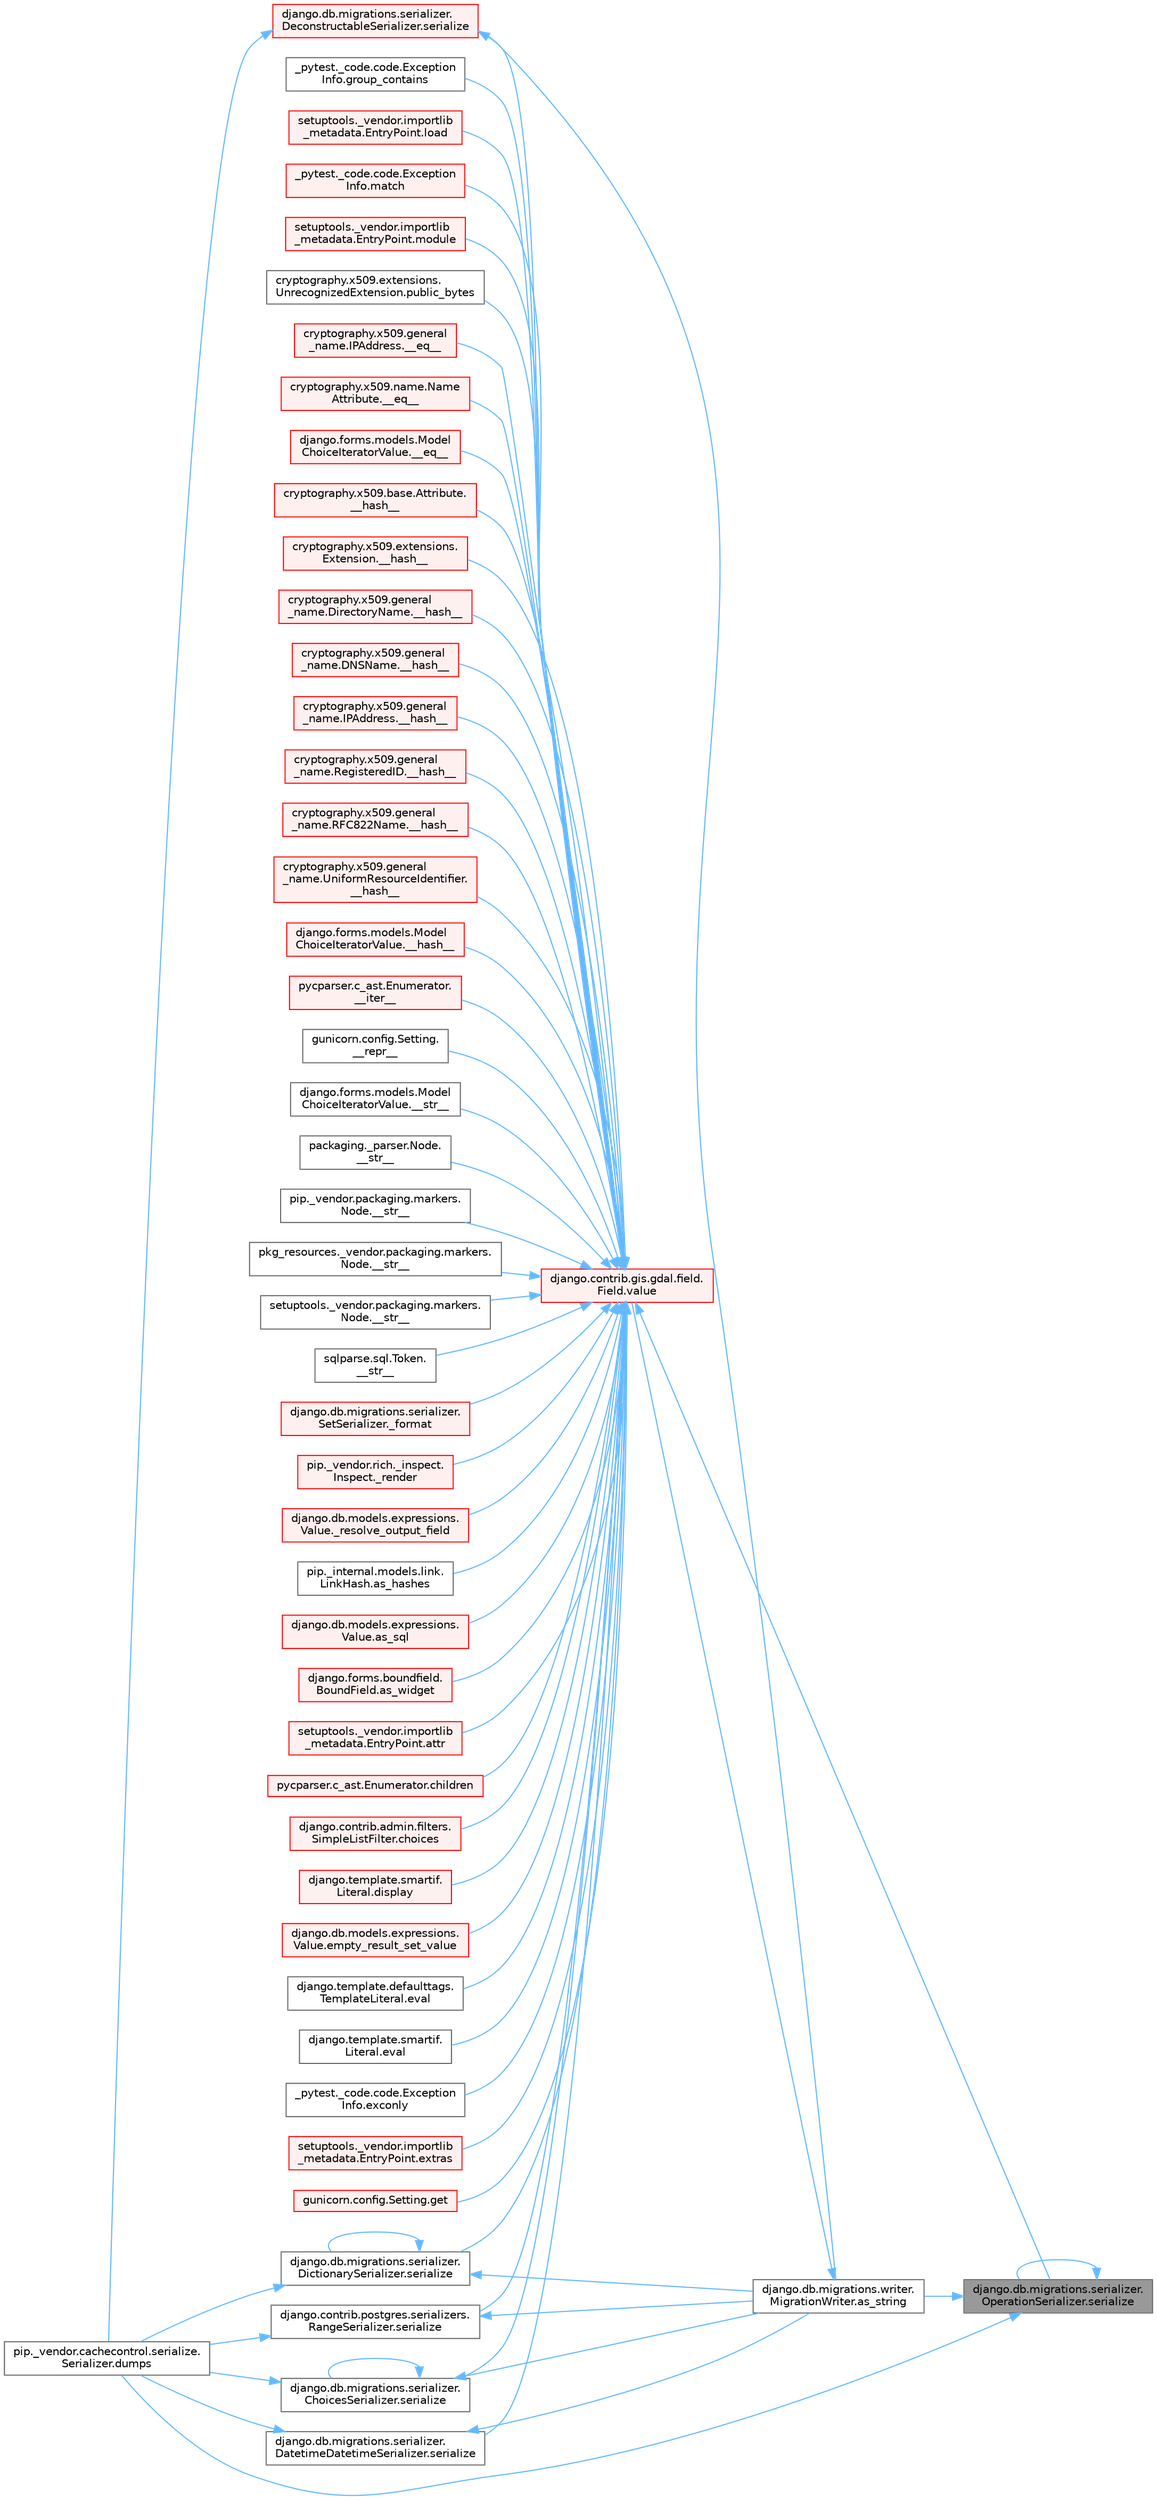 digraph "django.db.migrations.serializer.OperationSerializer.serialize"
{
 // LATEX_PDF_SIZE
  bgcolor="transparent";
  edge [fontname=Helvetica,fontsize=10,labelfontname=Helvetica,labelfontsize=10];
  node [fontname=Helvetica,fontsize=10,shape=box,height=0.2,width=0.4];
  rankdir="RL";
  Node1 [id="Node000001",label="django.db.migrations.serializer.\lOperationSerializer.serialize",height=0.2,width=0.4,color="gray40", fillcolor="grey60", style="filled", fontcolor="black",tooltip=" "];
  Node1 -> Node2 [id="edge1_Node000001_Node000002",dir="back",color="steelblue1",style="solid",tooltip=" "];
  Node2 [id="Node000002",label="django.db.migrations.writer.\lMigrationWriter.as_string",height=0.2,width=0.4,color="grey40", fillcolor="white", style="filled",URL="$classdjango_1_1db_1_1migrations_1_1writer_1_1_migration_writer.html#a4cf831cf0ce1f20f21c7e5ce5ec60980",tooltip=" "];
  Node2 -> Node3 [id="edge2_Node000002_Node000003",dir="back",color="steelblue1",style="solid",tooltip=" "];
  Node3 [id="Node000003",label="django.contrib.gis.gdal.field.\lField.value",height=0.2,width=0.4,color="red", fillcolor="#FFF0F0", style="filled",URL="$classdjango_1_1contrib_1_1gis_1_1gdal_1_1field_1_1_field.html#a0534fa49aaead023461bb9458776c33c",tooltip=" "];
  Node3 -> Node4 [id="edge3_Node000003_Node000004",dir="back",color="steelblue1",style="solid",tooltip=" "];
  Node4 [id="Node000004",label="cryptography.x509.general\l_name.IPAddress.__eq__",height=0.2,width=0.4,color="red", fillcolor="#FFF0F0", style="filled",URL="$classcryptography_1_1x509_1_1general__name_1_1_i_p_address.html#a9f03c0f27b7fab1555e850429408e0c6",tooltip=" "];
  Node3 -> Node13 [id="edge4_Node000003_Node000013",dir="back",color="steelblue1",style="solid",tooltip=" "];
  Node13 [id="Node000013",label="cryptography.x509.name.Name\lAttribute.__eq__",height=0.2,width=0.4,color="red", fillcolor="#FFF0F0", style="filled",URL="$classcryptography_1_1x509_1_1name_1_1_name_attribute.html#a3f7665b71204e40b3ad9e6f6cbd9c76b",tooltip=" "];
  Node3 -> Node14 [id="edge5_Node000003_Node000014",dir="back",color="steelblue1",style="solid",tooltip=" "];
  Node14 [id="Node000014",label="django.forms.models.Model\lChoiceIteratorValue.__eq__",height=0.2,width=0.4,color="red", fillcolor="#FFF0F0", style="filled",URL="$classdjango_1_1forms_1_1models_1_1_model_choice_iterator_value.html#a5e0a7c8283981cabbbd59372a3664ba4",tooltip=" "];
  Node3 -> Node15 [id="edge6_Node000003_Node000015",dir="back",color="steelblue1",style="solid",tooltip=" "];
  Node15 [id="Node000015",label="cryptography.x509.base.Attribute.\l__hash__",height=0.2,width=0.4,color="red", fillcolor="#FFF0F0", style="filled",URL="$classcryptography_1_1x509_1_1base_1_1_attribute.html#ac75831a8a55d19823de67d9bd79fea12",tooltip=" "];
  Node3 -> Node18 [id="edge7_Node000003_Node000018",dir="back",color="steelblue1",style="solid",tooltip=" "];
  Node18 [id="Node000018",label="cryptography.x509.extensions.\lExtension.__hash__",height=0.2,width=0.4,color="red", fillcolor="#FFF0F0", style="filled",URL="$classcryptography_1_1x509_1_1extensions_1_1_extension.html#a7744510faba9373c947790041c25021e",tooltip=" "];
  Node3 -> Node19 [id="edge8_Node000003_Node000019",dir="back",color="steelblue1",style="solid",tooltip=" "];
  Node19 [id="Node000019",label="cryptography.x509.general\l_name.DirectoryName.__hash__",height=0.2,width=0.4,color="red", fillcolor="#FFF0F0", style="filled",URL="$classcryptography_1_1x509_1_1general__name_1_1_directory_name.html#a72d42dff890691a0b51125ae2f26044e",tooltip=" "];
  Node3 -> Node20 [id="edge9_Node000003_Node000020",dir="back",color="steelblue1",style="solid",tooltip=" "];
  Node20 [id="Node000020",label="cryptography.x509.general\l_name.DNSName.__hash__",height=0.2,width=0.4,color="red", fillcolor="#FFF0F0", style="filled",URL="$classcryptography_1_1x509_1_1general__name_1_1_d_n_s_name.html#a460f8dfd06b7596ce04fd2167416fded",tooltip=" "];
  Node3 -> Node21 [id="edge10_Node000003_Node000021",dir="back",color="steelblue1",style="solid",tooltip=" "];
  Node21 [id="Node000021",label="cryptography.x509.general\l_name.IPAddress.__hash__",height=0.2,width=0.4,color="red", fillcolor="#FFF0F0", style="filled",URL="$classcryptography_1_1x509_1_1general__name_1_1_i_p_address.html#ab656cae16308d1b2937a28d05fb6c4d0",tooltip=" "];
  Node3 -> Node22 [id="edge11_Node000003_Node000022",dir="back",color="steelblue1",style="solid",tooltip=" "];
  Node22 [id="Node000022",label="cryptography.x509.general\l_name.RegisteredID.__hash__",height=0.2,width=0.4,color="red", fillcolor="#FFF0F0", style="filled",URL="$classcryptography_1_1x509_1_1general__name_1_1_registered_i_d.html#af8d2046e0999f369244c67c2198733a7",tooltip=" "];
  Node3 -> Node23 [id="edge12_Node000003_Node000023",dir="back",color="steelblue1",style="solid",tooltip=" "];
  Node23 [id="Node000023",label="cryptography.x509.general\l_name.RFC822Name.__hash__",height=0.2,width=0.4,color="red", fillcolor="#FFF0F0", style="filled",URL="$classcryptography_1_1x509_1_1general__name_1_1_r_f_c822_name.html#a81035374ac9fb28683c691986d008647",tooltip=" "];
  Node3 -> Node24 [id="edge13_Node000003_Node000024",dir="back",color="steelblue1",style="solid",tooltip=" "];
  Node24 [id="Node000024",label="cryptography.x509.general\l_name.UniformResourceIdentifier.\l__hash__",height=0.2,width=0.4,color="red", fillcolor="#FFF0F0", style="filled",URL="$classcryptography_1_1x509_1_1general__name_1_1_uniform_resource_identifier.html#ac855ede87ae6fe5259923efe7a93fb86",tooltip=" "];
  Node3 -> Node25 [id="edge14_Node000003_Node000025",dir="back",color="steelblue1",style="solid",tooltip=" "];
  Node25 [id="Node000025",label="django.forms.models.Model\lChoiceIteratorValue.__hash__",height=0.2,width=0.4,color="red", fillcolor="#FFF0F0", style="filled",URL="$classdjango_1_1forms_1_1models_1_1_model_choice_iterator_value.html#a4e38034545989b541d673781515faa87",tooltip=" "];
  Node3 -> Node26 [id="edge15_Node000003_Node000026",dir="back",color="steelblue1",style="solid",tooltip=" "];
  Node26 [id="Node000026",label="pycparser.c_ast.Enumerator.\l__iter__",height=0.2,width=0.4,color="red", fillcolor="#FFF0F0", style="filled",URL="$classpycparser_1_1c__ast_1_1_enumerator.html#a3cf4b212d12eecc5f6dc9519e168e4d6",tooltip=" "];
  Node3 -> Node29 [id="edge16_Node000003_Node000029",dir="back",color="steelblue1",style="solid",tooltip=" "];
  Node29 [id="Node000029",label="gunicorn.config.Setting.\l__repr__",height=0.2,width=0.4,color="grey40", fillcolor="white", style="filled",URL="$classgunicorn_1_1config_1_1_setting.html#aac61cf1b2eeb8df9723694b12567d07b",tooltip=" "];
  Node3 -> Node30 [id="edge17_Node000003_Node000030",dir="back",color="steelblue1",style="solid",tooltip=" "];
  Node30 [id="Node000030",label="django.forms.models.Model\lChoiceIteratorValue.__str__",height=0.2,width=0.4,color="grey40", fillcolor="white", style="filled",URL="$classdjango_1_1forms_1_1models_1_1_model_choice_iterator_value.html#afbc2913ec5456c1b548c158e842675e8",tooltip=" "];
  Node3 -> Node31 [id="edge18_Node000003_Node000031",dir="back",color="steelblue1",style="solid",tooltip=" "];
  Node31 [id="Node000031",label="packaging._parser.Node.\l__str__",height=0.2,width=0.4,color="grey40", fillcolor="white", style="filled",URL="$classpackaging_1_1__parser_1_1_node.html#a9e6bb62d834f746ff13813cd8b633ee9",tooltip=" "];
  Node3 -> Node32 [id="edge19_Node000003_Node000032",dir="back",color="steelblue1",style="solid",tooltip=" "];
  Node32 [id="Node000032",label="pip._vendor.packaging.markers.\lNode.__str__",height=0.2,width=0.4,color="grey40", fillcolor="white", style="filled",URL="$classpip_1_1__vendor_1_1packaging_1_1markers_1_1_node.html#a62e2e518274efa7011d55b0db12e61b6",tooltip=" "];
  Node3 -> Node33 [id="edge20_Node000003_Node000033",dir="back",color="steelblue1",style="solid",tooltip=" "];
  Node33 [id="Node000033",label="pkg_resources._vendor.packaging.markers.\lNode.__str__",height=0.2,width=0.4,color="grey40", fillcolor="white", style="filled",URL="$classpkg__resources_1_1__vendor_1_1packaging_1_1markers_1_1_node.html#a497b7878028993667ba8cac3657c571e",tooltip=" "];
  Node3 -> Node34 [id="edge21_Node000003_Node000034",dir="back",color="steelblue1",style="solid",tooltip=" "];
  Node34 [id="Node000034",label="setuptools._vendor.packaging.markers.\lNode.__str__",height=0.2,width=0.4,color="grey40", fillcolor="white", style="filled",URL="$classsetuptools_1_1__vendor_1_1packaging_1_1markers_1_1_node.html#a61cd93b00c64e6b2b8c4c35028463f98",tooltip=" "];
  Node3 -> Node35 [id="edge22_Node000003_Node000035",dir="back",color="steelblue1",style="solid",tooltip=" "];
  Node35 [id="Node000035",label="sqlparse.sql.Token.\l__str__",height=0.2,width=0.4,color="grey40", fillcolor="white", style="filled",URL="$classsqlparse_1_1sql_1_1_token.html#a256bde9f3e5675c64ead73d8d2d9dede",tooltip=" "];
  Node3 -> Node36 [id="edge23_Node000003_Node000036",dir="back",color="steelblue1",style="solid",tooltip=" "];
  Node36 [id="Node000036",label="django.db.migrations.serializer.\lSetSerializer._format",height=0.2,width=0.4,color="red", fillcolor="#FFF0F0", style="filled",URL="$classdjango_1_1db_1_1migrations_1_1serializer_1_1_set_serializer.html#a1d6076a3f50e13eb091ca873f4e98a04",tooltip=" "];
  Node3 -> Node947 [id="edge24_Node000003_Node000947",dir="back",color="steelblue1",style="solid",tooltip=" "];
  Node947 [id="Node000947",label="pip._vendor.rich._inspect.\lInspect._render",height=0.2,width=0.4,color="red", fillcolor="#FFF0F0", style="filled",URL="$classpip_1_1__vendor_1_1rich_1_1__inspect_1_1_inspect.html#a9bb6dcacc52f9f07c1d4b7f526789003",tooltip=" "];
  Node3 -> Node1970 [id="edge25_Node000003_Node001970",dir="back",color="steelblue1",style="solid",tooltip=" "];
  Node1970 [id="Node001970",label="django.db.models.expressions.\lValue._resolve_output_field",height=0.2,width=0.4,color="red", fillcolor="#FFF0F0", style="filled",URL="$classdjango_1_1db_1_1models_1_1expressions_1_1_value.html#af1af121c7b76f0e7325f3276049675dd",tooltip=" "];
  Node3 -> Node1208 [id="edge26_Node000003_Node001208",dir="back",color="steelblue1",style="solid",tooltip=" "];
  Node1208 [id="Node001208",label="pip._internal.models.link.\lLinkHash.as_hashes",height=0.2,width=0.4,color="grey40", fillcolor="white", style="filled",URL="$classpip_1_1__internal_1_1models_1_1link_1_1_link_hash.html#a7ad4ea270534955d3a4e031076e8d3c7",tooltip=" "];
  Node3 -> Node1272 [id="edge27_Node000003_Node001272",dir="back",color="steelblue1",style="solid",tooltip=" "];
  Node1272 [id="Node001272",label="django.db.models.expressions.\lValue.as_sql",height=0.2,width=0.4,color="red", fillcolor="#FFF0F0", style="filled",URL="$classdjango_1_1db_1_1models_1_1expressions_1_1_value.html#a2471e71c0db69e52fdb3016f8e97a111",tooltip=" "];
  Node3 -> Node1971 [id="edge28_Node000003_Node001971",dir="back",color="steelblue1",style="solid",tooltip=" "];
  Node1971 [id="Node001971",label="django.forms.boundfield.\lBoundField.as_widget",height=0.2,width=0.4,color="red", fillcolor="#FFF0F0", style="filled",URL="$classdjango_1_1forms_1_1boundfield_1_1_bound_field.html#af3c626b882960bf15842e46b92148be6",tooltip=" "];
  Node3 -> Node1975 [id="edge29_Node000003_Node001975",dir="back",color="steelblue1",style="solid",tooltip=" "];
  Node1975 [id="Node001975",label="setuptools._vendor.importlib\l_metadata.EntryPoint.attr",height=0.2,width=0.4,color="red", fillcolor="#FFF0F0", style="filled",URL="$classsetuptools_1_1__vendor_1_1importlib__metadata_1_1_entry_point.html#aabd496e73aa6546a504e62648c493978",tooltip=" "];
  Node3 -> Node1980 [id="edge30_Node000003_Node001980",dir="back",color="steelblue1",style="solid",tooltip=" "];
  Node1980 [id="Node001980",label="pycparser.c_ast.Enumerator.children",height=0.2,width=0.4,color="red", fillcolor="#FFF0F0", style="filled",URL="$classpycparser_1_1c__ast_1_1_enumerator.html#a96ee9f70f433cf2b3daf1d163e59d3d6",tooltip=" "];
  Node3 -> Node1981 [id="edge31_Node000003_Node001981",dir="back",color="steelblue1",style="solid",tooltip=" "];
  Node1981 [id="Node001981",label="django.contrib.admin.filters.\lSimpleListFilter.choices",height=0.2,width=0.4,color="red", fillcolor="#FFF0F0", style="filled",URL="$classdjango_1_1contrib_1_1admin_1_1filters_1_1_simple_list_filter.html#a78c6d86dc920875f1170f747e043f50d",tooltip=" "];
  Node3 -> Node2033 [id="edge32_Node000003_Node002033",dir="back",color="steelblue1",style="solid",tooltip=" "];
  Node2033 [id="Node002033",label="django.template.smartif.\lLiteral.display",height=0.2,width=0.4,color="red", fillcolor="#FFF0F0", style="filled",URL="$classdjango_1_1template_1_1smartif_1_1_literal.html#a77e2e9e9b26d200150b8e3ac7f4766dd",tooltip=" "];
  Node3 -> Node2098 [id="edge33_Node000003_Node002098",dir="back",color="steelblue1",style="solid",tooltip=" "];
  Node2098 [id="Node002098",label="django.db.models.expressions.\lValue.empty_result_set_value",height=0.2,width=0.4,color="red", fillcolor="#FFF0F0", style="filled",URL="$classdjango_1_1db_1_1models_1_1expressions_1_1_value.html#a414da85ff28e3c167fc7d00e1f0c41b4",tooltip=" "];
  Node3 -> Node2099 [id="edge34_Node000003_Node002099",dir="back",color="steelblue1",style="solid",tooltip=" "];
  Node2099 [id="Node002099",label="django.template.defaulttags.\lTemplateLiteral.eval",height=0.2,width=0.4,color="grey40", fillcolor="white", style="filled",URL="$classdjango_1_1template_1_1defaulttags_1_1_template_literal.html#a5e2931d2cb642386e0c9200913888582",tooltip=" "];
  Node3 -> Node2100 [id="edge35_Node000003_Node002100",dir="back",color="steelblue1",style="solid",tooltip=" "];
  Node2100 [id="Node002100",label="django.template.smartif.\lLiteral.eval",height=0.2,width=0.4,color="grey40", fillcolor="white", style="filled",URL="$classdjango_1_1template_1_1smartif_1_1_literal.html#a38c7531149db84b909dbdc281a510fdc",tooltip=" "];
  Node3 -> Node2101 [id="edge36_Node000003_Node002101",dir="back",color="steelblue1",style="solid",tooltip=" "];
  Node2101 [id="Node002101",label="_pytest._code.code.Exception\lInfo.exconly",height=0.2,width=0.4,color="grey40", fillcolor="white", style="filled",URL="$class__pytest_1_1__code_1_1code_1_1_exception_info.html#af914645a1bd6a60df65413f81be404d2",tooltip=" "];
  Node3 -> Node2102 [id="edge37_Node000003_Node002102",dir="back",color="steelblue1",style="solid",tooltip=" "];
  Node2102 [id="Node002102",label="setuptools._vendor.importlib\l_metadata.EntryPoint.extras",height=0.2,width=0.4,color="red", fillcolor="#FFF0F0", style="filled",URL="$classsetuptools_1_1__vendor_1_1importlib__metadata_1_1_entry_point.html#a959028f40566e604120f75d1172b7553",tooltip=" "];
  Node3 -> Node2386 [id="edge38_Node000003_Node002386",dir="back",color="steelblue1",style="solid",tooltip=" "];
  Node2386 [id="Node002386",label="gunicorn.config.Setting.get",height=0.2,width=0.4,color="red", fillcolor="#FFF0F0", style="filled",URL="$classgunicorn_1_1config_1_1_setting.html#a073fc5db1c568f183f22d137009d059f",tooltip=" "];
  Node3 -> Node2387 [id="edge39_Node000003_Node002387",dir="back",color="steelblue1",style="solid",tooltip=" "];
  Node2387 [id="Node002387",label="_pytest._code.code.Exception\lInfo.group_contains",height=0.2,width=0.4,color="grey40", fillcolor="white", style="filled",URL="$class__pytest_1_1__code_1_1code_1_1_exception_info.html#a22d76c2c80c349a23d80b678ade457a3",tooltip=" "];
  Node3 -> Node2388 [id="edge40_Node000003_Node002388",dir="back",color="steelblue1",style="solid",tooltip=" "];
  Node2388 [id="Node002388",label="setuptools._vendor.importlib\l_metadata.EntryPoint.load",height=0.2,width=0.4,color="red", fillcolor="#FFF0F0", style="filled",URL="$classsetuptools_1_1__vendor_1_1importlib__metadata_1_1_entry_point.html#a609a1ac87285ab214a4473c3e0c9037d",tooltip=" "];
  Node3 -> Node2389 [id="edge41_Node000003_Node002389",dir="back",color="steelblue1",style="solid",tooltip=" "];
  Node2389 [id="Node002389",label="_pytest._code.code.Exception\lInfo.match",height=0.2,width=0.4,color="red", fillcolor="#FFF0F0", style="filled",URL="$class__pytest_1_1__code_1_1code_1_1_exception_info.html#add2b41099a93570ca05b03a5c61af0c1",tooltip=" "];
  Node3 -> Node2425 [id="edge42_Node000003_Node002425",dir="back",color="steelblue1",style="solid",tooltip=" "];
  Node2425 [id="Node002425",label="setuptools._vendor.importlib\l_metadata.EntryPoint.module",height=0.2,width=0.4,color="red", fillcolor="#FFF0F0", style="filled",URL="$classsetuptools_1_1__vendor_1_1importlib__metadata_1_1_entry_point.html#ab0cf8662ae1b114f079d464a9bdbb70f",tooltip=" "];
  Node3 -> Node2439 [id="edge43_Node000003_Node002439",dir="back",color="steelblue1",style="solid",tooltip=" "];
  Node2439 [id="Node002439",label="cryptography.x509.extensions.\lUnrecognizedExtension.public_bytes",height=0.2,width=0.4,color="grey40", fillcolor="white", style="filled",URL="$classcryptography_1_1x509_1_1extensions_1_1_unrecognized_extension.html#aed00f9b850ea51e85b6075d6a1794cdc",tooltip=" "];
  Node3 -> Node2440 [id="edge44_Node000003_Node002440",dir="back",color="steelblue1",style="solid",tooltip=" "];
  Node2440 [id="Node002440",label="django.contrib.postgres.serializers.\lRangeSerializer.serialize",height=0.2,width=0.4,color="grey40", fillcolor="white", style="filled",URL="$classdjango_1_1contrib_1_1postgres_1_1serializers_1_1_range_serializer.html#afad32d7bbc5e5989a1a049e0ac0b6750",tooltip=" "];
  Node2440 -> Node2 [id="edge45_Node002440_Node000002",dir="back",color="steelblue1",style="solid",tooltip=" "];
  Node2440 -> Node955 [id="edge46_Node002440_Node000955",dir="back",color="steelblue1",style="solid",tooltip=" "];
  Node955 [id="Node000955",label="pip._vendor.cachecontrol.serialize.\lSerializer.dumps",height=0.2,width=0.4,color="grey40", fillcolor="white", style="filled",URL="$classpip_1_1__vendor_1_1cachecontrol_1_1serialize_1_1_serializer.html#af9655b2c82e5c0e3d17fd611d32c7804",tooltip=" "];
  Node3 -> Node2441 [id="edge47_Node000003_Node002441",dir="back",color="steelblue1",style="solid",tooltip=" "];
  Node2441 [id="Node002441",label="django.db.migrations.serializer.\lChoicesSerializer.serialize",height=0.2,width=0.4,color="grey40", fillcolor="white", style="filled",URL="$classdjango_1_1db_1_1migrations_1_1serializer_1_1_choices_serializer.html#a2efb6c5c75efbaf01db1bf7eef4fc307",tooltip=" "];
  Node2441 -> Node2 [id="edge48_Node002441_Node000002",dir="back",color="steelblue1",style="solid",tooltip=" "];
  Node2441 -> Node955 [id="edge49_Node002441_Node000955",dir="back",color="steelblue1",style="solid",tooltip=" "];
  Node2441 -> Node2441 [id="edge50_Node002441_Node002441",dir="back",color="steelblue1",style="solid",tooltip=" "];
  Node3 -> Node2442 [id="edge51_Node000003_Node002442",dir="back",color="steelblue1",style="solid",tooltip=" "];
  Node2442 [id="Node002442",label="django.db.migrations.serializer.\lDatetimeDatetimeSerializer.serialize",height=0.2,width=0.4,color="grey40", fillcolor="white", style="filled",URL="$classdjango_1_1db_1_1migrations_1_1serializer_1_1_datetime_datetime_serializer.html#ad9cfe436f7daad93c7d56ce09f69db5b",tooltip=" "];
  Node2442 -> Node2 [id="edge52_Node002442_Node000002",dir="back",color="steelblue1",style="solid",tooltip=" "];
  Node2442 -> Node955 [id="edge53_Node002442_Node000955",dir="back",color="steelblue1",style="solid",tooltip=" "];
  Node3 -> Node2443 [id="edge54_Node000003_Node002443",dir="back",color="steelblue1",style="solid",tooltip=" "];
  Node2443 [id="Node002443",label="django.db.migrations.serializer.\lDeconstructableSerializer.serialize",height=0.2,width=0.4,color="red", fillcolor="#FFF0F0", style="filled",URL="$classdjango_1_1db_1_1migrations_1_1serializer_1_1_deconstructable_serializer.html#adea6ca795b2052e80619530dfb5706dd",tooltip=" "];
  Node2443 -> Node2 [id="edge55_Node002443_Node000002",dir="back",color="steelblue1",style="solid",tooltip=" "];
  Node2443 -> Node955 [id="edge56_Node002443_Node000955",dir="back",color="steelblue1",style="solid",tooltip=" "];
  Node3 -> Node2447 [id="edge57_Node000003_Node002447",dir="back",color="steelblue1",style="solid",tooltip=" "];
  Node2447 [id="Node002447",label="django.db.migrations.serializer.\lDictionarySerializer.serialize",height=0.2,width=0.4,color="grey40", fillcolor="white", style="filled",URL="$classdjango_1_1db_1_1migrations_1_1serializer_1_1_dictionary_serializer.html#a6efaf347fe3e41be93025eb8ea0a2441",tooltip=" "];
  Node2447 -> Node2 [id="edge58_Node002447_Node000002",dir="back",color="steelblue1",style="solid",tooltip=" "];
  Node2447 -> Node955 [id="edge59_Node002447_Node000955",dir="back",color="steelblue1",style="solid",tooltip=" "];
  Node2447 -> Node2447 [id="edge60_Node002447_Node002447",dir="back",color="steelblue1",style="solid",tooltip=" "];
  Node3 -> Node1 [id="edge61_Node000003_Node000001",dir="back",color="steelblue1",style="solid",tooltip=" "];
  Node1 -> Node955 [id="edge62_Node000001_Node000955",dir="back",color="steelblue1",style="solid",tooltip=" "];
  Node1 -> Node1 [id="edge63_Node000001_Node000001",dir="back",color="steelblue1",style="solid",tooltip=" "];
}
